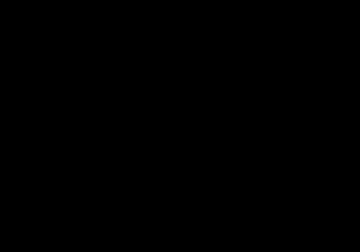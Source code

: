 set terminal pngcairo nocrop enhanced font "verdana,8" size 640,400
set output "IBFT_result.eps"

set terminal postscript eps enhanced color font 'Times-Roman,18'

set title "IBFT Consensus for 5 to 25 nodes"

set grid ytics lc rgb "black" lw 1.5 lt 0.1
set grid xtics lc rgb "black" lw 1.5 lt 0.1


set xlabel "Input TPS"
set ylabel "Output TPS"

set key at graph 0.75, 0.95

#csv settings:
# set key autotitle columnhead
set datafile separator comma


$data << EOD
200,196,197,197,197,196,193,193
500, 450, 428, 360, 260, 235, 230, 220
1000, 225, 220, 210, 207, 205, 190, 182
1500, 215, 210, 208, 210, 208, 190, 160
EOD

plot "$data" using 1:2 with linespoints title "4 nodes", \
    "$data" using 1:3 with linespoints title "5 nodes", \
    "$data" using 1:4 with linespoints title "7 nodes", \
    "$data" using 1:5 with linespoints title "8 nodes", \
    "$data" using 1:6 with linespoints title "10 nodes", \
    "$data" using 1:7 with linespoints title "20 nodes", \
    "$data" using 1:8 with linespoints title "25 nodes"